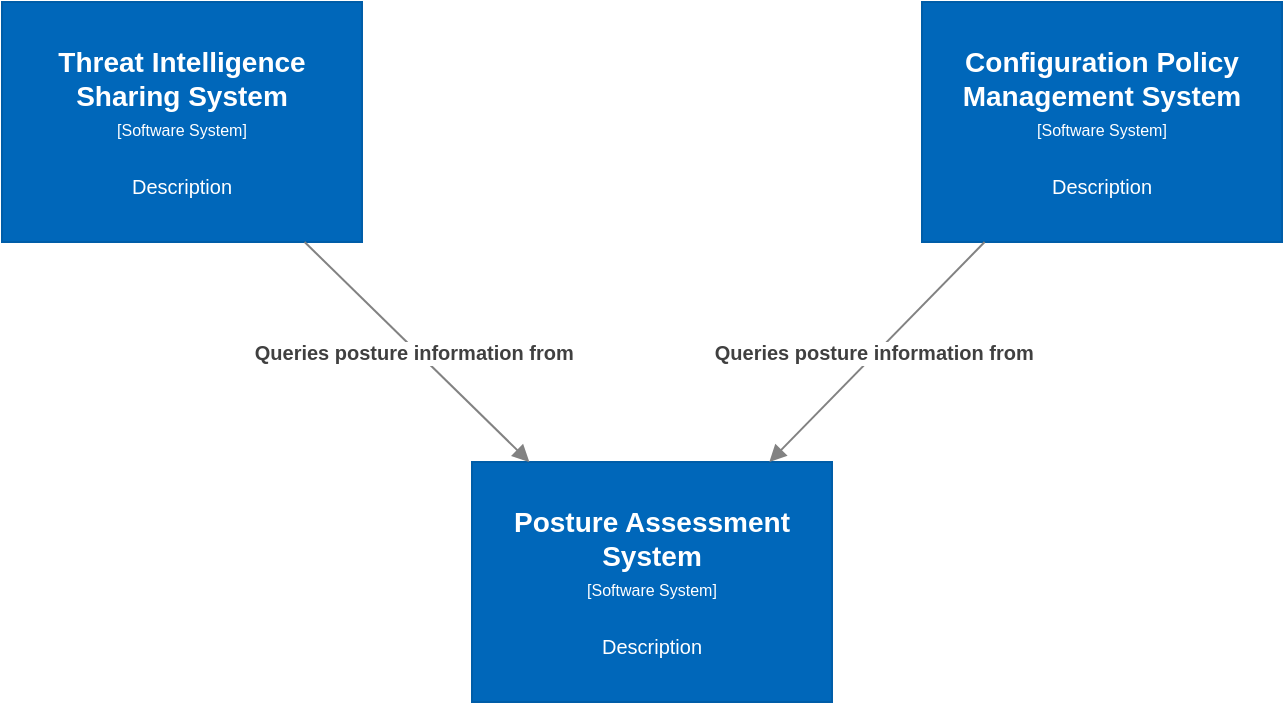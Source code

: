 <mxfile version="13.7.9" type="device"><diagram id="H1svqjdci3bOrvgWgwCM" name="Page-1"><mxGraphModel dx="1106" dy="830" grid="1" gridSize="10" guides="1" tooltips="1" connect="1" arrows="1" fold="1" page="1" pageScale="1" pageWidth="850" pageHeight="1100" math="0" shadow="0"><root><mxCell id="0"/><mxCell id="1" parent="0"/><object label="&lt;div&gt;&lt;span style=&quot;font-size: 14px&quot;&gt;&lt;b&gt;Posture Assessment System&lt;/b&gt;&lt;/span&gt;&lt;/div&gt;&lt;div&gt;&lt;span style=&quot;font-size: 8px&quot;&gt;[Software System]&lt;/span&gt;&lt;/div&gt;&lt;div&gt;&lt;span style=&quot;font-size: 8px&quot;&gt;&lt;br&gt;&lt;/span&gt;&lt;/div&gt;&lt;div&gt;&lt;font size=&quot;1&quot;&gt;%description%&lt;/font&gt;&lt;/div&gt;" placeholders="1" name="Software System Name" description="Description" id="pKgoGPy08_WrCSynhjkS-1"><mxCell style="rounded=0;whiteSpace=wrap;html=1;fillColor=#0067BA;fontColor=#FFFFFF;strokeColor=#005DA8;resizable=0;" vertex="1" parent="1"><mxGeometry x="335" y="310" width="180" height="120" as="geometry"/></mxCell></object><object label="&lt;div&gt;&lt;span style=&quot;font-size: 14px&quot;&gt;&lt;b&gt;Threat Intelligence Sharing System&lt;/b&gt;&lt;/span&gt;&lt;/div&gt;&lt;div&gt;&lt;span style=&quot;font-size: 8px&quot;&gt;[Software System]&lt;/span&gt;&lt;br&gt;&lt;/div&gt;&lt;div&gt;&lt;span style=&quot;font-size: 8px&quot;&gt;&lt;br&gt;&lt;/span&gt;&lt;/div&gt;&lt;div&gt;&lt;font size=&quot;1&quot;&gt;%description%&lt;/font&gt;&lt;/div&gt;" placeholders="1" name="Software System Name" description="Description" id="pKgoGPy08_WrCSynhjkS-2"><mxCell style="rounded=0;whiteSpace=wrap;html=1;fillColor=#0067BA;fontColor=#FFFFFF;strokeColor=#005DA8;resizable=0;" vertex="1" parent="1"><mxGeometry x="100" y="80" width="180" height="120" as="geometry"/></mxCell></object><object label="&lt;div&gt;&lt;span style=&quot;font-size: 14px&quot;&gt;&lt;b&gt;Configuration Policy Management System&lt;/b&gt;&lt;/span&gt;&lt;/div&gt;&lt;div&gt;&lt;span style=&quot;font-size: 8px&quot;&gt;[Software System]&lt;/span&gt;&lt;br&gt;&lt;/div&gt;&lt;div&gt;&lt;span style=&quot;font-size: 8px&quot;&gt;&lt;br&gt;&lt;/span&gt;&lt;/div&gt;&lt;div&gt;&lt;font size=&quot;1&quot;&gt;%description%&lt;/font&gt;&lt;/div&gt;" placeholders="1" name="Software System Name" description="Description" id="pKgoGPy08_WrCSynhjkS-4"><mxCell style="rounded=0;whiteSpace=wrap;html=1;fillColor=#0067BA;fontColor=#FFFFFF;strokeColor=#005DA8;resizable=0;" vertex="1" parent="1"><mxGeometry x="560" y="80" width="180" height="120" as="geometry"/></mxCell></object><object label="&lt;span style=&quot;font-size: 10px&quot;&gt;&lt;b&gt;Queries posture information from&amp;nbsp;&lt;/b&gt;&lt;br&gt;&lt;/span&gt;" placeholders="1" name="Data Flow Item Name" technology="HTTP" id="pKgoGPy08_WrCSynhjkS-6"><mxCell style="endArrow=block;html=1;fontSize=10;fontColor=#404040;strokeWidth=1;endFill=1;strokeColor=#828282;elbow=vertical;" edge="1" parent="1" source="pKgoGPy08_WrCSynhjkS-2" target="pKgoGPy08_WrCSynhjkS-1"><mxGeometry width="50" height="50" relative="1" as="geometry"><mxPoint x="230" y="340" as="sourcePoint"/><mxPoint x="500" y="220" as="targetPoint"/></mxGeometry></mxCell></object><object label="&lt;span style=&quot;font-size: 10px&quot;&gt;&lt;b&gt;Queries posture information from&amp;nbsp;&lt;/b&gt;&lt;br&gt;&lt;/span&gt;" placeholders="1" name="Data Flow Item Name" technology="HTTP" id="pKgoGPy08_WrCSynhjkS-11"><mxCell style="endArrow=block;html=1;fontSize=10;fontColor=#404040;strokeWidth=1;endFill=1;strokeColor=#828282;elbow=vertical;" edge="1" parent="1" source="pKgoGPy08_WrCSynhjkS-4" target="pKgoGPy08_WrCSynhjkS-1"><mxGeometry width="50" height="50" relative="1" as="geometry"><mxPoint x="230" y="350" as="sourcePoint"/><mxPoint x="570" y="350" as="targetPoint"/></mxGeometry></mxCell></object></root></mxGraphModel></diagram></mxfile>